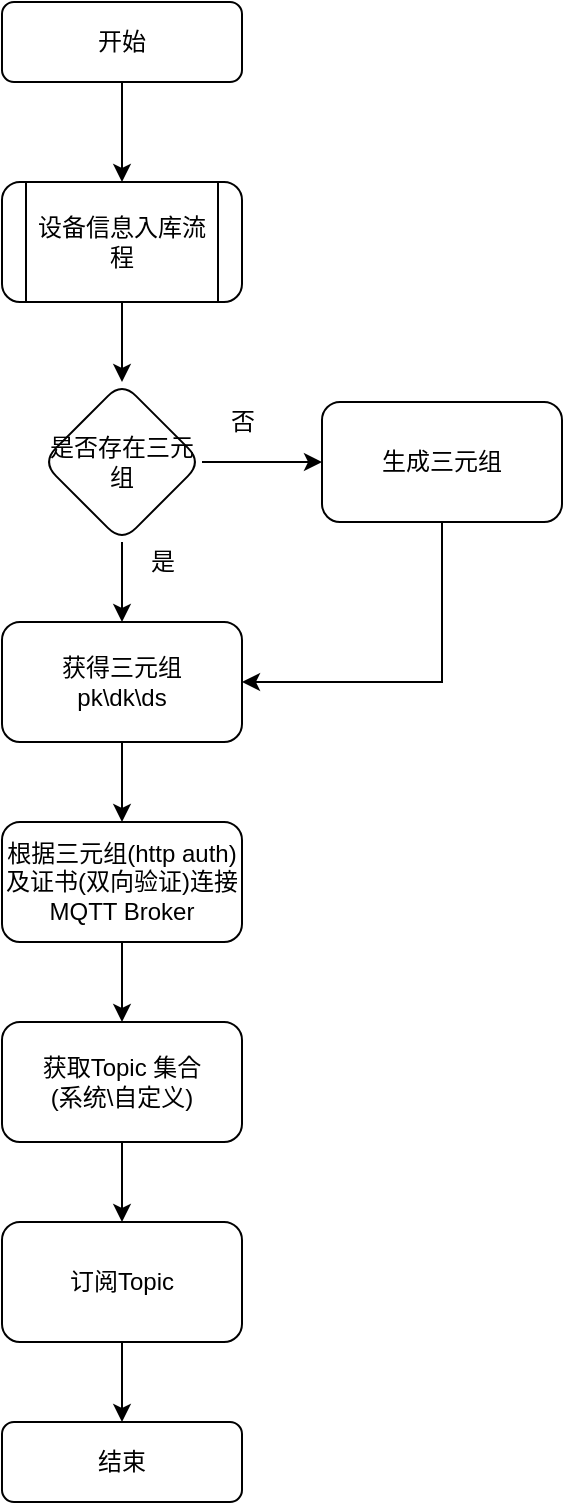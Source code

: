 <mxfile version="14.2.9" type="github">
  <diagram id="C5RBs43oDa-KdzZeNtuy" name="Page-1">
    <mxGraphModel dx="860" dy="474" grid="0" gridSize="10" guides="1" tooltips="1" connect="1" arrows="1" fold="1" page="1" pageScale="1" pageWidth="827" pageHeight="1169" background="none" math="0" shadow="0">
      <root>
        <mxCell id="WIyWlLk6GJQsqaUBKTNV-0" />
        <mxCell id="WIyWlLk6GJQsqaUBKTNV-1" parent="WIyWlLk6GJQsqaUBKTNV-0" />
        <mxCell id="Fjoff4jlCAaeLGBaDcvt-0" value="" style="edgeStyle=orthogonalEdgeStyle;rounded=0;orthogonalLoop=1;jettySize=auto;html=1;" edge="1" parent="WIyWlLk6GJQsqaUBKTNV-1" source="Fjoff4jlCAaeLGBaDcvt-1" target="Fjoff4jlCAaeLGBaDcvt-4">
          <mxGeometry relative="1" as="geometry" />
        </mxCell>
        <mxCell id="Fjoff4jlCAaeLGBaDcvt-1" value="开始" style="rounded=1;whiteSpace=wrap;html=1;fontSize=12;glass=0;strokeWidth=1;shadow=0;" vertex="1" parent="WIyWlLk6GJQsqaUBKTNV-1">
          <mxGeometry x="160" y="130" width="120" height="40" as="geometry" />
        </mxCell>
        <mxCell id="Fjoff4jlCAaeLGBaDcvt-3" value="结束" style="rounded=1;whiteSpace=wrap;html=1;fontSize=12;glass=0;strokeWidth=1;shadow=0;" vertex="1" parent="WIyWlLk6GJQsqaUBKTNV-1">
          <mxGeometry x="160" y="840" width="120" height="40" as="geometry" />
        </mxCell>
        <mxCell id="Fjoff4jlCAaeLGBaDcvt-8" value="" style="edgeStyle=orthogonalEdgeStyle;rounded=0;orthogonalLoop=1;jettySize=auto;html=1;" edge="1" parent="WIyWlLk6GJQsqaUBKTNV-1" source="Fjoff4jlCAaeLGBaDcvt-4" target="Fjoff4jlCAaeLGBaDcvt-7">
          <mxGeometry relative="1" as="geometry" />
        </mxCell>
        <mxCell id="Fjoff4jlCAaeLGBaDcvt-4" value="设备信息入库流程" style="shape=process;whiteSpace=wrap;html=1;backgroundOutline=1;rounded=1;shadow=0;strokeWidth=1;glass=0;" vertex="1" parent="WIyWlLk6GJQsqaUBKTNV-1">
          <mxGeometry x="160" y="220" width="120" height="60" as="geometry" />
        </mxCell>
        <mxCell id="Fjoff4jlCAaeLGBaDcvt-16" value="" style="edgeStyle=orthogonalEdgeStyle;rounded=0;orthogonalLoop=1;jettySize=auto;html=1;" edge="1" parent="WIyWlLk6GJQsqaUBKTNV-1" source="Fjoff4jlCAaeLGBaDcvt-5" target="Fjoff4jlCAaeLGBaDcvt-15">
          <mxGeometry relative="1" as="geometry" />
        </mxCell>
        <mxCell id="Fjoff4jlCAaeLGBaDcvt-5" value="获得三元组&lt;br&gt;pk\dk\ds" style="whiteSpace=wrap;html=1;rounded=1;shadow=0;strokeWidth=1;glass=0;" vertex="1" parent="WIyWlLk6GJQsqaUBKTNV-1">
          <mxGeometry x="160" y="440" width="120" height="60" as="geometry" />
        </mxCell>
        <mxCell id="Fjoff4jlCAaeLGBaDcvt-9" value="" style="edgeStyle=orthogonalEdgeStyle;rounded=0;orthogonalLoop=1;jettySize=auto;html=1;" edge="1" parent="WIyWlLk6GJQsqaUBKTNV-1" source="Fjoff4jlCAaeLGBaDcvt-7" target="Fjoff4jlCAaeLGBaDcvt-5">
          <mxGeometry relative="1" as="geometry" />
        </mxCell>
        <mxCell id="Fjoff4jlCAaeLGBaDcvt-12" value="" style="edgeStyle=orthogonalEdgeStyle;rounded=0;orthogonalLoop=1;jettySize=auto;html=1;" edge="1" parent="WIyWlLk6GJQsqaUBKTNV-1" source="Fjoff4jlCAaeLGBaDcvt-7" target="Fjoff4jlCAaeLGBaDcvt-11">
          <mxGeometry relative="1" as="geometry" />
        </mxCell>
        <mxCell id="Fjoff4jlCAaeLGBaDcvt-7" value="是否存在三元组" style="rhombus;whiteSpace=wrap;html=1;rounded=1;shadow=0;strokeWidth=1;glass=0;" vertex="1" parent="WIyWlLk6GJQsqaUBKTNV-1">
          <mxGeometry x="180" y="320" width="80" height="80" as="geometry" />
        </mxCell>
        <mxCell id="Fjoff4jlCAaeLGBaDcvt-10" value="是" style="text;html=1;align=center;verticalAlign=middle;resizable=0;points=[];autosize=1;" vertex="1" parent="WIyWlLk6GJQsqaUBKTNV-1">
          <mxGeometry x="225" y="400" width="30" height="20" as="geometry" />
        </mxCell>
        <mxCell id="Fjoff4jlCAaeLGBaDcvt-14" style="edgeStyle=orthogonalEdgeStyle;rounded=0;orthogonalLoop=1;jettySize=auto;html=1;entryX=1;entryY=0.5;entryDx=0;entryDy=0;" edge="1" parent="WIyWlLk6GJQsqaUBKTNV-1" source="Fjoff4jlCAaeLGBaDcvt-11" target="Fjoff4jlCAaeLGBaDcvt-5">
          <mxGeometry relative="1" as="geometry">
            <Array as="points">
              <mxPoint x="380" y="470" />
            </Array>
          </mxGeometry>
        </mxCell>
        <mxCell id="Fjoff4jlCAaeLGBaDcvt-11" value="生成三元组" style="whiteSpace=wrap;html=1;rounded=1;shadow=0;strokeWidth=1;glass=0;" vertex="1" parent="WIyWlLk6GJQsqaUBKTNV-1">
          <mxGeometry x="320" y="330" width="120" height="60" as="geometry" />
        </mxCell>
        <mxCell id="Fjoff4jlCAaeLGBaDcvt-13" value="否" style="text;html=1;align=center;verticalAlign=middle;resizable=0;points=[];autosize=1;" vertex="1" parent="WIyWlLk6GJQsqaUBKTNV-1">
          <mxGeometry x="265" y="330" width="30" height="20" as="geometry" />
        </mxCell>
        <mxCell id="Fjoff4jlCAaeLGBaDcvt-19" value="" style="edgeStyle=orthogonalEdgeStyle;rounded=0;orthogonalLoop=1;jettySize=auto;html=1;" edge="1" parent="WIyWlLk6GJQsqaUBKTNV-1" source="Fjoff4jlCAaeLGBaDcvt-15" target="Fjoff4jlCAaeLGBaDcvt-18">
          <mxGeometry relative="1" as="geometry" />
        </mxCell>
        <mxCell id="Fjoff4jlCAaeLGBaDcvt-15" value="根据三元组(http auth)及证书(双向验证)连接MQTT Broker" style="whiteSpace=wrap;html=1;rounded=1;shadow=0;strokeWidth=1;glass=0;" vertex="1" parent="WIyWlLk6GJQsqaUBKTNV-1">
          <mxGeometry x="160" y="540" width="120" height="60" as="geometry" />
        </mxCell>
        <mxCell id="Fjoff4jlCAaeLGBaDcvt-22" value="" style="edgeStyle=orthogonalEdgeStyle;rounded=0;orthogonalLoop=1;jettySize=auto;html=1;" edge="1" parent="WIyWlLk6GJQsqaUBKTNV-1" source="Fjoff4jlCAaeLGBaDcvt-18" target="Fjoff4jlCAaeLGBaDcvt-21">
          <mxGeometry relative="1" as="geometry" />
        </mxCell>
        <mxCell id="Fjoff4jlCAaeLGBaDcvt-18" value="&lt;span&gt;获取Topic 集合&lt;/span&gt;&lt;br&gt;&lt;span&gt;(系统\自定义)&lt;/span&gt;" style="whiteSpace=wrap;html=1;rounded=1;shadow=0;strokeWidth=1;glass=0;" vertex="1" parent="WIyWlLk6GJQsqaUBKTNV-1">
          <mxGeometry x="160" y="640" width="120" height="60" as="geometry" />
        </mxCell>
        <mxCell id="Fjoff4jlCAaeLGBaDcvt-23" value="" style="edgeStyle=orthogonalEdgeStyle;rounded=0;orthogonalLoop=1;jettySize=auto;html=1;" edge="1" parent="WIyWlLk6GJQsqaUBKTNV-1" source="Fjoff4jlCAaeLGBaDcvt-21" target="Fjoff4jlCAaeLGBaDcvt-3">
          <mxGeometry relative="1" as="geometry" />
        </mxCell>
        <mxCell id="Fjoff4jlCAaeLGBaDcvt-21" value="订阅Topic" style="whiteSpace=wrap;html=1;rounded=1;shadow=0;strokeWidth=1;glass=0;" vertex="1" parent="WIyWlLk6GJQsqaUBKTNV-1">
          <mxGeometry x="160" y="740" width="120" height="60" as="geometry" />
        </mxCell>
      </root>
    </mxGraphModel>
  </diagram>
</mxfile>
